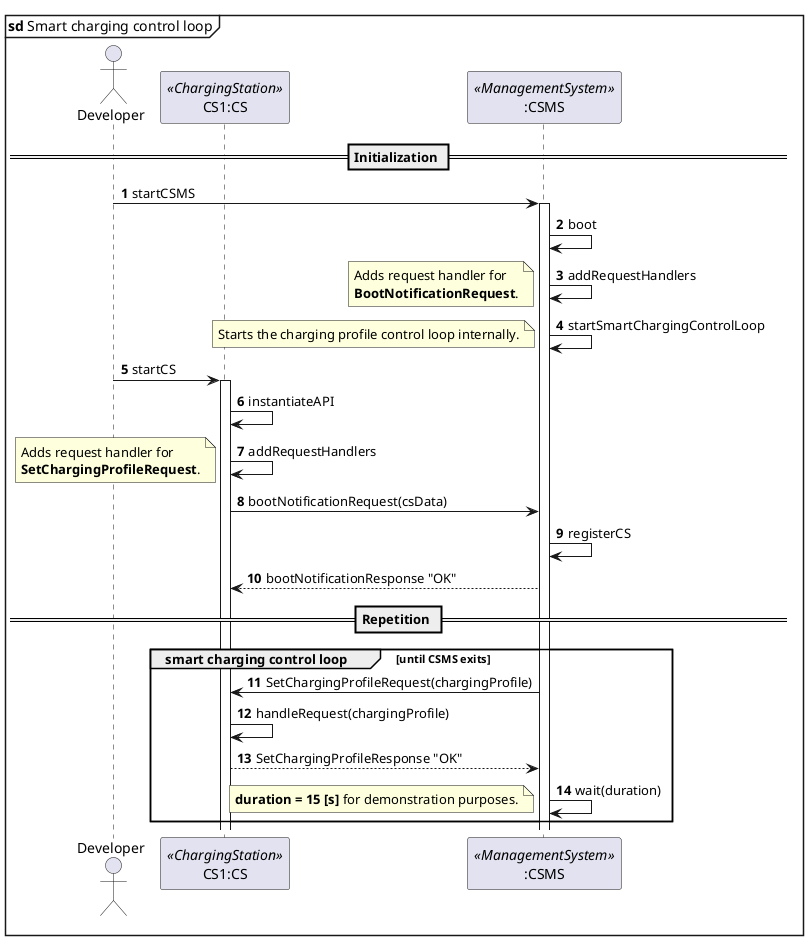 @startuml
'https://plantuml.com/sequence-diagram

autonumber

mainframe **sd** Smart charging control loop

actor Developer
participant "CS1:CS" as CS1 <<ChargingStation>>
participant ":CSMS" as CSMS <<ManagementSystem>>

== Initialization ==
Developer ->CSMS: startCSMS
activate CSMS
CSMS->CSMS: boot
CSMS->CSMS: addRequestHandlers
note left: Adds request handler for\n**BootNotificationRequest**.
CSMS->CSMS: startSmartChargingControlLoop
note left: Starts the charging profile control loop internally.

Developer -> CS1: startCS
activate CS1
CS1->CS1: instantiateAPI
CS1->CS1: addRequestHandlers
note left: Adds request handler for\n**SetChargingProfileRequest**.
CS1->CSMS: bootNotificationRequest(csData)
CSMS->CSMS: registerCS
CSMS-->CS1: bootNotificationResponse "OK"

== Repetition ==
group smart charging control loop [until CSMS exits]
    CSMS->CS1: SetChargingProfileRequest(chargingProfile)
    CS1->CS1: handleRequest(chargingProfile)
    CS1-->CSMS: SetChargingProfileResponse "OK"
    CSMS->CSMS: wait(duration)
    note left: **duration = 15 [s]** for demonstration purposes.
end

@enduml